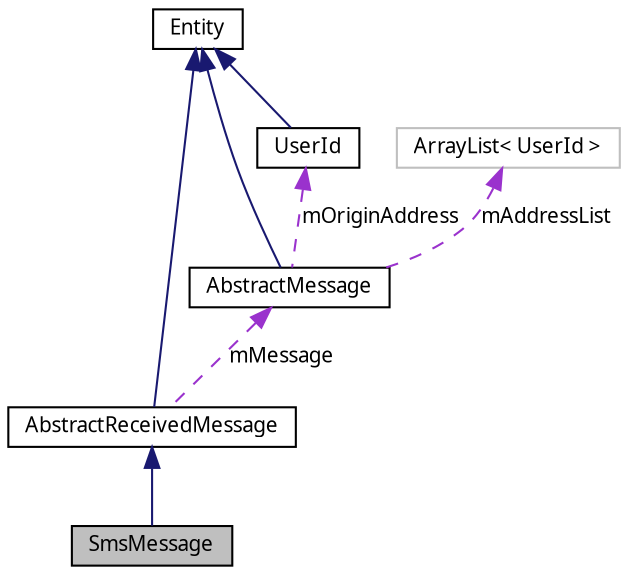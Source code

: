 digraph G
{
  bgcolor="transparent";
  edge [fontname="FreeSans.ttf",fontsize="10",labelfontname="FreeSans.ttf",labelfontsize="10"];
  node [fontname="FreeSans.ttf",fontsize="10",shape=record];
  Node1 [label="SmsMessage",height=0.2,width=0.4,color="black", fillcolor="grey75", style="filled" fontcolor="black"];
  Node2 -> Node1 [dir=back,color="midnightblue",fontsize="10",style="solid",fontname="FreeSans.ttf"];
  Node2 [label="AbstractReceivedMessage",height=0.2,width=0.4,color="black",URL="$classcom_1_1bluevia_1_1android_1_1messagery_1_1mo_1_1data_1_1_abstract_received_message.html"];
  Node3 -> Node2 [dir=back,color="midnightblue",fontsize="10",style="solid",fontname="FreeSans.ttf"];
  Node3 [label="Entity",height=0.2,width=0.4,color="black",URL="$interfacecom_1_1bluevia_1_1android_1_1commons_1_1_entity.html"];
  Node4 -> Node2 [dir=back,color="darkorchid3",fontsize="10",style="dashed",label="mMessage",fontname="FreeSans.ttf"];
  Node4 [label="AbstractMessage",height=0.2,width=0.4,color="black",URL="$classcom_1_1bluevia_1_1android_1_1messagery_1_1data_1_1_abstract_message.html"];
  Node3 -> Node4 [dir=back,color="midnightblue",fontsize="10",style="solid",fontname="FreeSans.ttf"];
  Node5 -> Node4 [dir=back,color="darkorchid3",fontsize="10",style="dashed",label="mOriginAddress",fontname="FreeSans.ttf"];
  Node5 [label="UserId",height=0.2,width=0.4,color="black",URL="$classcom_1_1bluevia_1_1android_1_1commons_1_1data_1_1_user_id.html"];
  Node3 -> Node5 [dir=back,color="midnightblue",fontsize="10",style="solid",fontname="FreeSans.ttf"];
  Node6 -> Node4 [dir=back,color="darkorchid3",fontsize="10",style="dashed",label="mAddressList",fontname="FreeSans.ttf"];
  Node6 [label="ArrayList\< UserId \>",height=0.2,width=0.4,color="grey75"];
}
